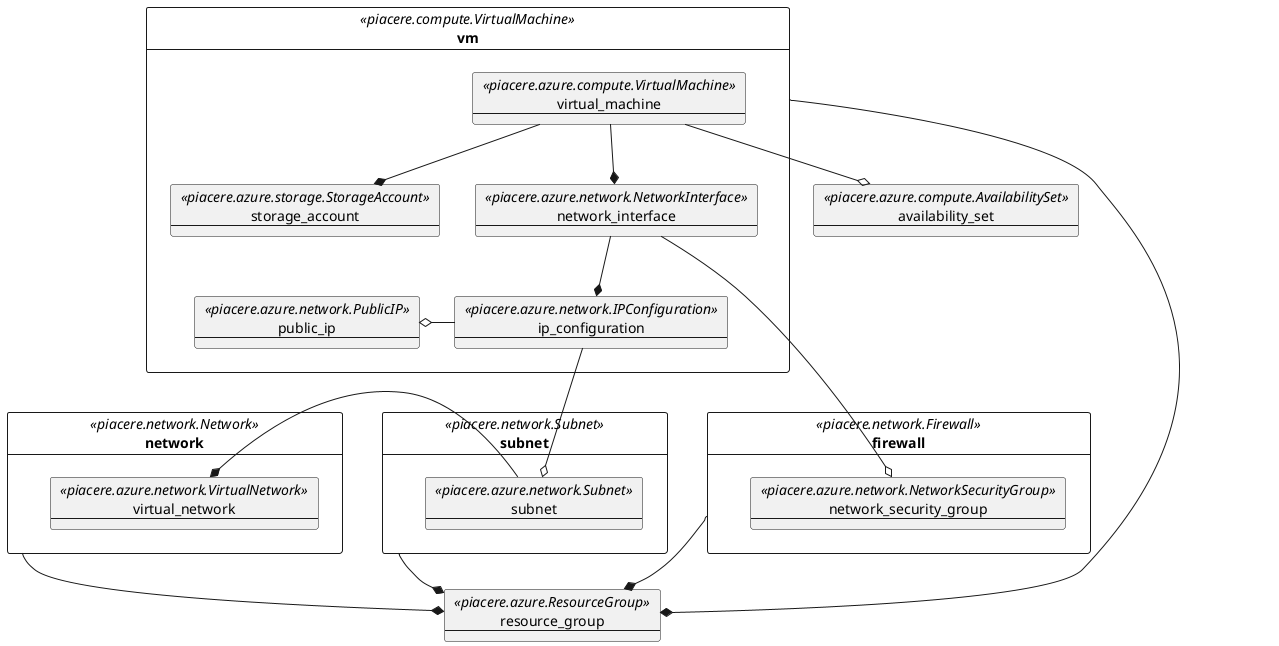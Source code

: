 @startuml abstract

' Design Configuration
skinparam monochrome true
skinparam tabSize 2

' Resource Group
card resource_group <<piacere.azure.ResourceGroup>> [
    resource_group
    ---
]
card availability_set <<piacere.azure.compute.AvailabilitySet>> [
    availability_set
    ---
]

' Compute Instances
card vm <<piacere.compute.VirtualMachine>> {

    card virtual_machine <<piacere.azure.compute.VirtualMachine>> [
        virtual_machine
        ---
    ]

    ' Storage Instances
    card storage_account <<piacere.azure.storage.StorageAccount>> [
        storage_account
        ---
    ]


    card network_interface <<piacere.azure.network.NetworkInterface>> [
        network_interface
        ---
    ]

    card ip_configuration <<piacere.azure.network.IPConfiguration>> [
        ip_configuration
        ---
    ]

    card public_ip <<piacere.azure.network.PublicIP>> [
        public_ip
        ---
    ]

}

card network <<piacere.network.Network>> {

    ' Network Instances
    card virtual_network <<piacere.azure.network.VirtualNetwork>> [
        virtual_network
        ---
    ]

}

card firewall <<piacere.network.Firewall>> {

    card network_security_group <<piacere.azure.network.NetworkSecurityGroup>> [
        network_security_group
        ---
    ]

}

card subnet <<piacere.network.Subnet>> {
    card azure_subnet <<piacere.azure.network.Subnet>> [
        subnet
        ---
    ]
}

'Relationships

' virtual_machine --> storage_account
' virtual_machine --> network_interface
' virtual_machine --o availability_set

' ip_configuration --> azure_subnet
' ip_configuration --> public_ip

' vm --* resource_group
' subnet --* resource_group
' network --* resource_group
' firewall --* resource_group

' vm --o firewall
' vm --o subnet

' subnet --* firewall


virtual_machine --* storage_account
virtual_machine --* network_interface
virtual_machine --o availability_set

azure_subnet -l-* virtual_network

network_interface --* ip_configuration
network_interface --o network_security_group

ip_configuration --o azure_subnet
ip_configuration -l-o public_ip

vm --* resource_group
subnet --* resource_group
network --* resource_group
firewall --* resource_group


@enduml
